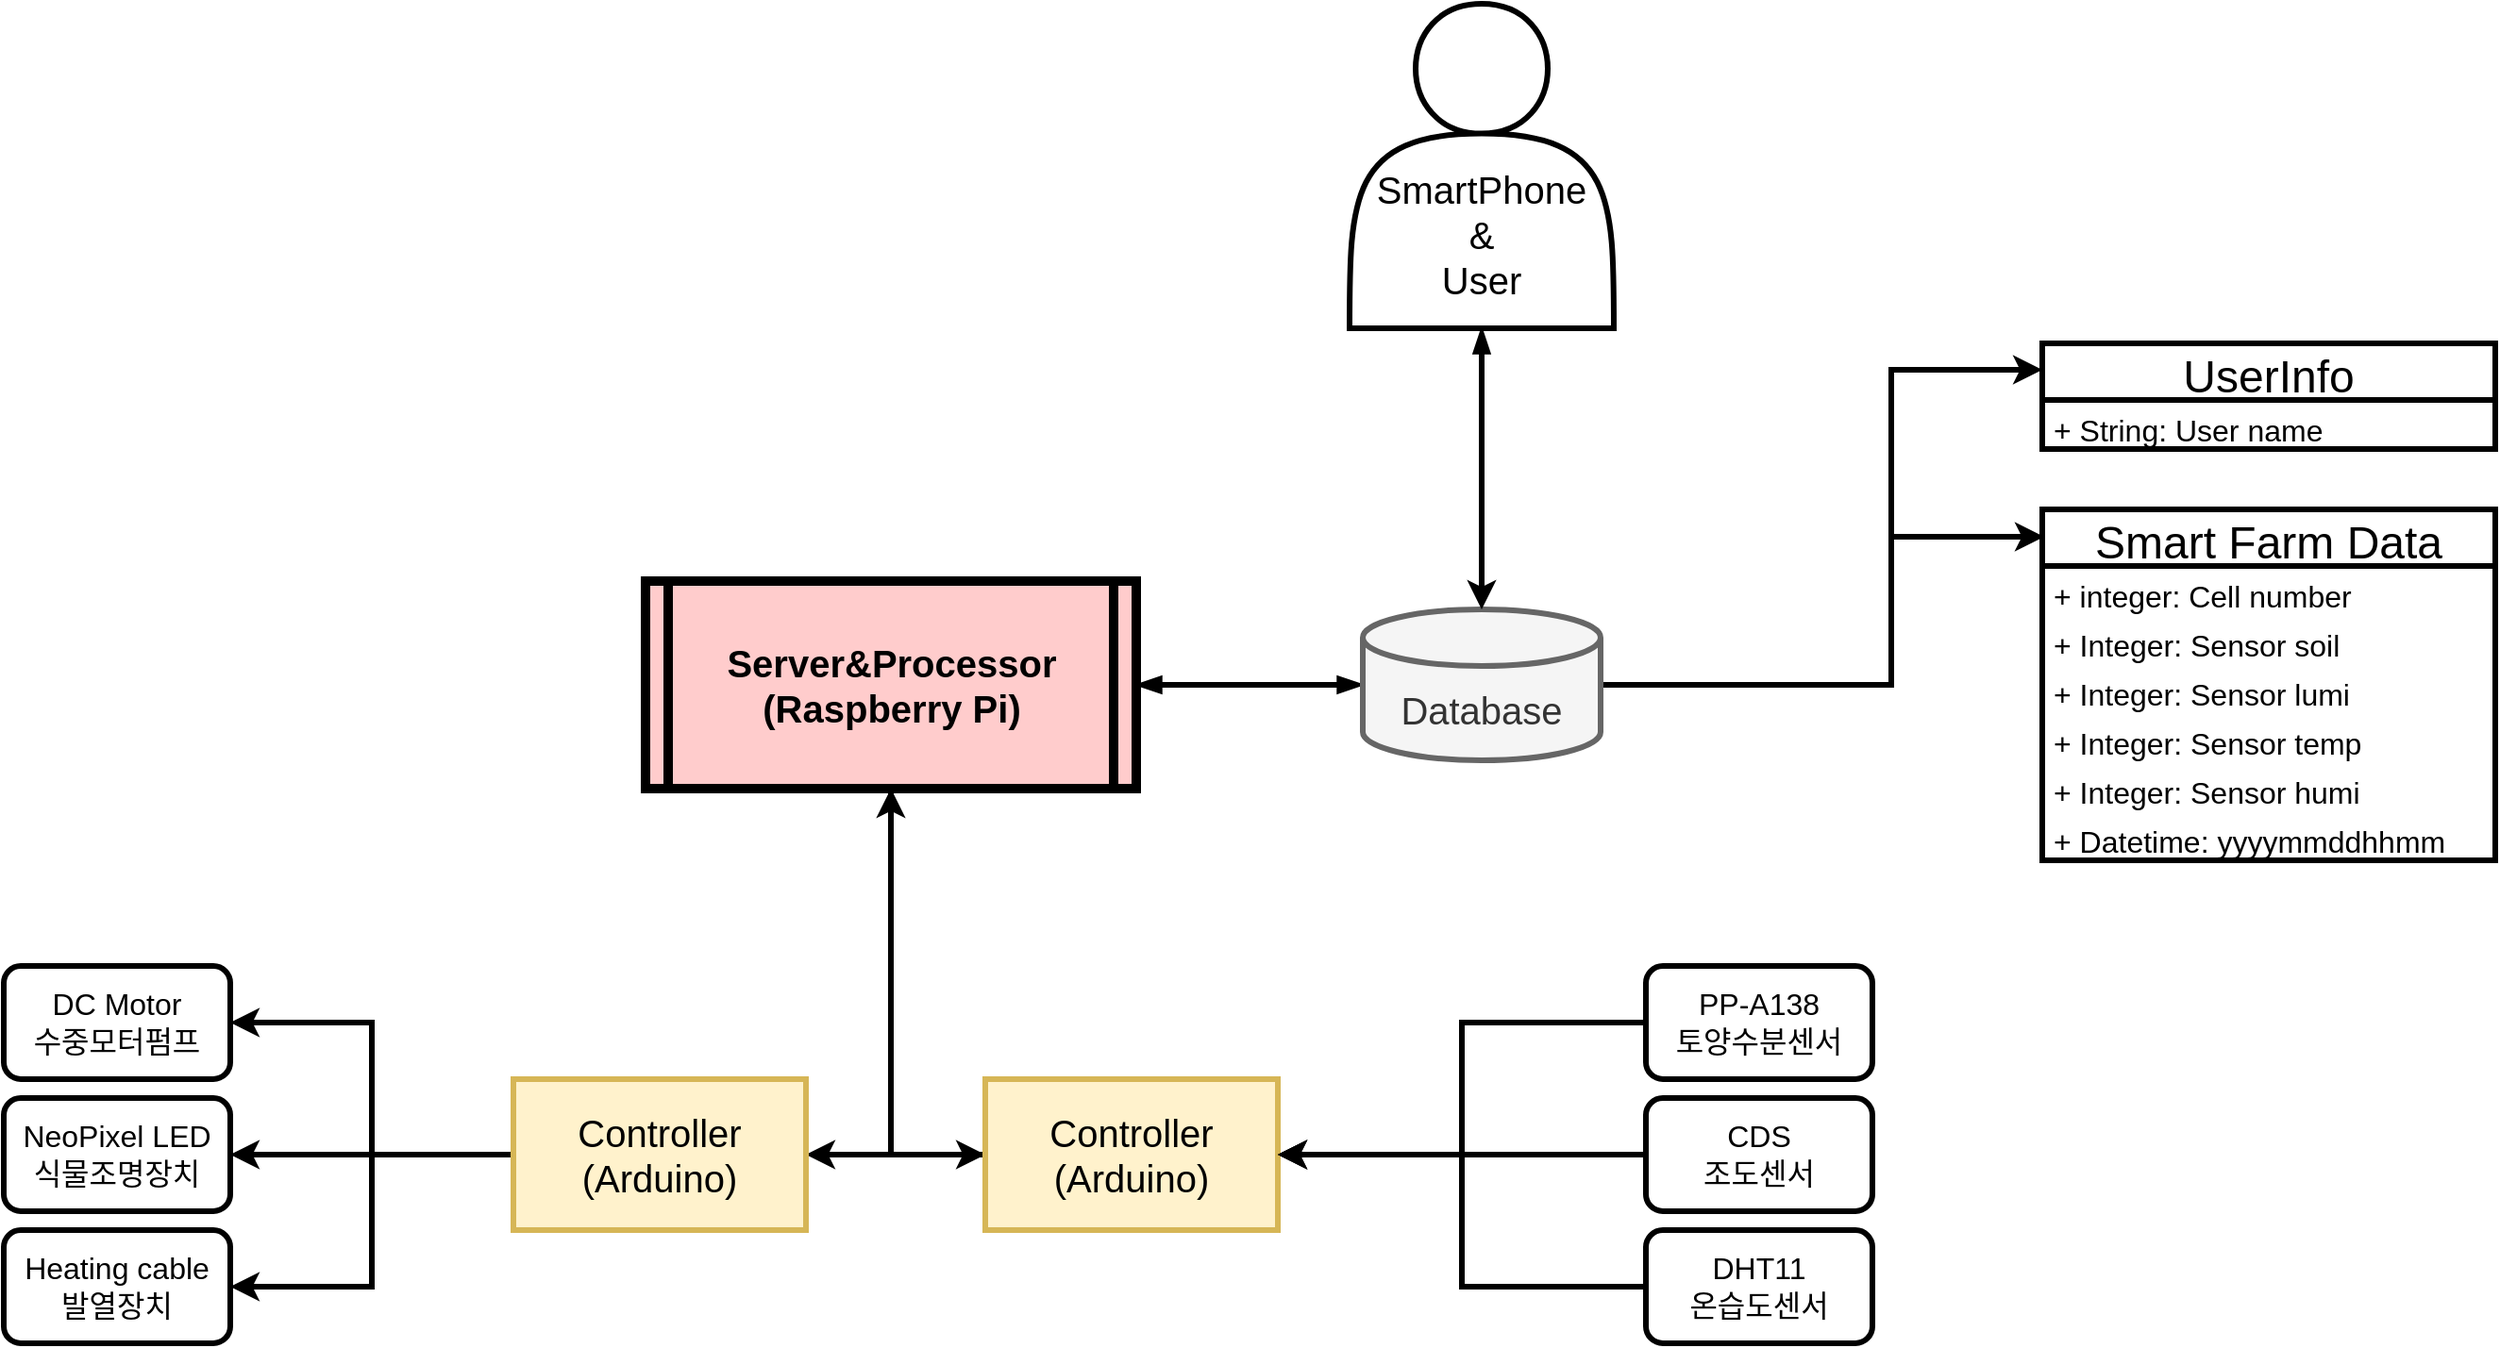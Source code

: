 <mxfile version="14.7.6" type="device"><diagram name="Page-1" id="c7558073-3199-34d8-9f00-42111426c3f3"><mxGraphModel dx="2743" dy="1901" grid="1" gridSize="10" guides="1" tooltips="1" connect="1" arrows="1" fold="1" page="1" pageScale="1" pageWidth="1169" pageHeight="827" background="#ffffff" math="0" shadow="0"><root><mxCell id="0"/><mxCell id="1" parent="0"/><mxCell id="mAzok97Fx_akdlN_9FRy-108" style="edgeStyle=orthogonalEdgeStyle;rounded=0;orthogonalLoop=1;jettySize=auto;html=1;entryX=0;entryY=0.5;entryDx=0;entryDy=0;fontSize=20;strokeWidth=3;" parent="1" source="5" target="mAzok97Fx_akdlN_9FRy-107" edge="1"><mxGeometry relative="1" as="geometry"><Array as="points"><mxPoint x="360" y="500"/></Array></mxGeometry></mxCell><mxCell id="mAzok97Fx_akdlN_9FRy-121" style="edgeStyle=orthogonalEdgeStyle;rounded=0;orthogonalLoop=1;jettySize=auto;html=1;entryX=1;entryY=0.5;entryDx=0;entryDy=0;fontSize=16;strokeWidth=3;" parent="1" source="5" target="mAzok97Fx_akdlN_9FRy-119" edge="1"><mxGeometry relative="1" as="geometry"/></mxCell><mxCell id="1xItjWvVLa9RcfE7MQvw-12" style="edgeStyle=orthogonalEdgeStyle;rounded=0;orthogonalLoop=1;jettySize=auto;html=1;entryX=0;entryY=0.5;entryDx=0;entryDy=0;entryPerimeter=0;startArrow=blockThin;startFill=1;endArrow=blockThin;endFill=1;strokeWidth=3;" edge="1" parent="1" source="5" target="mAzok97Fx_akdlN_9FRy-93"><mxGeometry relative="1" as="geometry"/></mxCell><mxCell id="5" value="Server&amp;Processor&#10;(Raspberry Pi)" style="shape=process;whiteSpace=wrap;align=center;verticalAlign=middle;size=0.048;fontStyle=1;strokeWidth=5;fillColor=#FFCCCC;fontSize=20;" parent="1" vertex="1"><mxGeometry x="230" y="196" width="260" height="110" as="geometry"/></mxCell><mxCell id="mAzok97Fx_akdlN_9FRy-115" style="edgeStyle=orthogonalEdgeStyle;rounded=0;orthogonalLoop=1;jettySize=auto;html=1;entryX=0;entryY=0.25;entryDx=0;entryDy=0;fontSize=16;strokeWidth=3;exitX=1;exitY=0.5;exitDx=0;exitDy=0;exitPerimeter=0;" parent="1" source="mAzok97Fx_akdlN_9FRy-93" target="mAzok97Fx_akdlN_9FRy-99" edge="1"><mxGeometry relative="1" as="geometry"><Array as="points"><mxPoint x="890" y="251"/><mxPoint x="890" y="84"/></Array></mxGeometry></mxCell><mxCell id="mAzok97Fx_akdlN_9FRy-116" style="edgeStyle=orthogonalEdgeStyle;rounded=0;orthogonalLoop=1;jettySize=auto;html=1;entryX=0.004;entryY=0.078;entryDx=0;entryDy=0;entryPerimeter=0;fontSize=16;strokeWidth=3;exitX=1;exitY=0.5;exitDx=0;exitDy=0;exitPerimeter=0;" parent="1" source="mAzok97Fx_akdlN_9FRy-93" target="mAzok97Fx_akdlN_9FRy-103" edge="1"><mxGeometry relative="1" as="geometry"><Array as="points"><mxPoint x="890" y="251"/><mxPoint x="890" y="173"/></Array></mxGeometry></mxCell><mxCell id="mAzok97Fx_akdlN_9FRy-93" value="Database" style="shape=cylinder3;whiteSpace=wrap;html=1;boundedLbl=1;backgroundOutline=1;size=15;fontSize=20;strokeWidth=3;fillColor=#f5f5f5;strokeColor=#666666;fontColor=#333333;" parent="1" vertex="1"><mxGeometry x="610" y="211" width="126" height="80" as="geometry"/></mxCell><mxCell id="1xItjWvVLa9RcfE7MQvw-11" style="edgeStyle=orthogonalEdgeStyle;rounded=0;orthogonalLoop=1;jettySize=auto;html=1;entryX=0.5;entryY=0;entryDx=0;entryDy=0;entryPerimeter=0;strokeWidth=3;startArrow=blockThin;startFill=1;" edge="1" parent="1" source="mAzok97Fx_akdlN_9FRy-94" target="mAzok97Fx_akdlN_9FRy-93"><mxGeometry relative="1" as="geometry"/></mxCell><mxCell id="mAzok97Fx_akdlN_9FRy-94" value="&lt;br&gt;&lt;br&gt;&lt;br&gt;SmartPhone&lt;br&gt;&amp;amp;&lt;br&gt;User" style="shape=actor;whiteSpace=wrap;html=1;fontSize=20;strokeWidth=3;" parent="1" vertex="1"><mxGeometry x="603" y="-110" width="140" height="172" as="geometry"/></mxCell><mxCell id="mAzok97Fx_akdlN_9FRy-99" value="UserInfo" style="swimlane;fontStyle=0;childLayout=stackLayout;horizontal=1;startSize=30;fillColor=none;horizontalStack=0;resizeParent=1;resizeParentMax=0;resizeLast=0;collapsible=1;marginBottom=0;fontSize=24;strokeWidth=3;" parent="1" vertex="1"><mxGeometry x="970" y="70" width="240" height="56" as="geometry"/></mxCell><mxCell id="mAzok97Fx_akdlN_9FRy-100" value="+ String: User name" style="text;strokeColor=none;fillColor=none;align=left;verticalAlign=top;spacingLeft=4;spacingRight=4;overflow=hidden;rotatable=0;points=[[0,0.5],[1,0.5]];portConstraint=eastwest;fontSize=16;" parent="mAzok97Fx_akdlN_9FRy-99" vertex="1"><mxGeometry y="30" width="240" height="26" as="geometry"/></mxCell><mxCell id="mAzok97Fx_akdlN_9FRy-103" value="Smart Farm Data" style="swimlane;fontStyle=0;childLayout=stackLayout;horizontal=1;startSize=30;fillColor=none;horizontalStack=0;resizeParent=1;resizeParentMax=0;resizeLast=0;collapsible=1;marginBottom=0;fontSize=24;strokeWidth=3;" parent="1" vertex="1"><mxGeometry x="970" y="158" width="240" height="186" as="geometry"/></mxCell><mxCell id="mAzok97Fx_akdlN_9FRy-104" value="+ integer: Cell number" style="text;strokeColor=none;fillColor=none;align=left;verticalAlign=top;spacingLeft=4;spacingRight=4;overflow=hidden;rotatable=0;points=[[0,0.5],[1,0.5]];portConstraint=eastwest;fontSize=16;" parent="mAzok97Fx_akdlN_9FRy-103" vertex="1"><mxGeometry y="30" width="240" height="26" as="geometry"/></mxCell><mxCell id="mAzok97Fx_akdlN_9FRy-105" value="+ Integer: Sensor soil" style="text;strokeColor=none;fillColor=none;align=left;verticalAlign=top;spacingLeft=4;spacingRight=4;overflow=hidden;rotatable=0;points=[[0,0.5],[1,0.5]];portConstraint=eastwest;fontSize=16;" parent="mAzok97Fx_akdlN_9FRy-103" vertex="1"><mxGeometry y="56" width="240" height="26" as="geometry"/></mxCell><mxCell id="mAzok97Fx_akdlN_9FRy-112" value="+ Integer: Sensor lumi" style="text;strokeColor=none;fillColor=none;align=left;verticalAlign=top;spacingLeft=4;spacingRight=4;overflow=hidden;rotatable=0;points=[[0,0.5],[1,0.5]];portConstraint=eastwest;fontSize=16;" parent="mAzok97Fx_akdlN_9FRy-103" vertex="1"><mxGeometry y="82" width="240" height="26" as="geometry"/></mxCell><mxCell id="mAzok97Fx_akdlN_9FRy-106" value="+ Integer: Sensor temp" style="text;strokeColor=none;fillColor=none;align=left;verticalAlign=top;spacingLeft=4;spacingRight=4;overflow=hidden;rotatable=0;points=[[0,0.5],[1,0.5]];portConstraint=eastwest;fontSize=16;" parent="mAzok97Fx_akdlN_9FRy-103" vertex="1"><mxGeometry y="108" width="240" height="26" as="geometry"/></mxCell><mxCell id="mAzok97Fx_akdlN_9FRy-113" value="+ Integer: Sensor humi" style="text;strokeColor=none;fillColor=none;align=left;verticalAlign=top;spacingLeft=4;spacingRight=4;overflow=hidden;rotatable=0;points=[[0,0.5],[1,0.5]];portConstraint=eastwest;fontSize=16;" parent="mAzok97Fx_akdlN_9FRy-103" vertex="1"><mxGeometry y="134" width="240" height="26" as="geometry"/></mxCell><mxCell id="mAzok97Fx_akdlN_9FRy-114" value="+ Datetime: yyyymmddhhmm" style="text;strokeColor=none;fillColor=none;align=left;verticalAlign=top;spacingLeft=4;spacingRight=4;overflow=hidden;rotatable=0;points=[[0,0.5],[1,0.5]];portConstraint=eastwest;fontSize=16;" parent="mAzok97Fx_akdlN_9FRy-103" vertex="1"><mxGeometry y="160" width="240" height="26" as="geometry"/></mxCell><mxCell id="mAzok97Fx_akdlN_9FRy-109" style="edgeStyle=orthogonalEdgeStyle;rounded=0;orthogonalLoop=1;jettySize=auto;html=1;fontSize=20;strokeWidth=3;entryX=0.5;entryY=1;entryDx=0;entryDy=0;" parent="1" source="mAzok97Fx_akdlN_9FRy-107" target="5" edge="1"><mxGeometry relative="1" as="geometry"><mxPoint x="305" y="470" as="targetPoint"/><Array as="points"><mxPoint x="360" y="500"/></Array></mxGeometry></mxCell><mxCell id="mAzok97Fx_akdlN_9FRy-107" value="Controller&lt;br style=&quot;font-size: 20px;&quot;&gt;(Arduino)" style="rounded=0;whiteSpace=wrap;html=1;fontSize=20;strokeWidth=3;fillColor=#fff2cc;strokeColor=#d6b656;" parent="1" vertex="1"><mxGeometry x="410" y="460" width="155" height="80" as="geometry"/></mxCell><mxCell id="1xItjWvVLa9RcfE7MQvw-7" style="edgeStyle=orthogonalEdgeStyle;rounded=0;orthogonalLoop=1;jettySize=auto;html=1;exitX=0;exitY=0.5;exitDx=0;exitDy=0;entryX=1;entryY=0.5;entryDx=0;entryDy=0;strokeWidth=3;" edge="1" parent="1" source="mAzok97Fx_akdlN_9FRy-119" target="mAzok97Fx_akdlN_9FRy-127"><mxGeometry relative="1" as="geometry"/></mxCell><mxCell id="1xItjWvVLa9RcfE7MQvw-8" style="edgeStyle=orthogonalEdgeStyle;rounded=0;orthogonalLoop=1;jettySize=auto;html=1;exitX=0;exitY=0.5;exitDx=0;exitDy=0;entryX=1;entryY=0.5;entryDx=0;entryDy=0;strokeWidth=3;" edge="1" parent="1" source="mAzok97Fx_akdlN_9FRy-119" target="mAzok97Fx_akdlN_9FRy-125"><mxGeometry relative="1" as="geometry"/></mxCell><mxCell id="1xItjWvVLa9RcfE7MQvw-9" style="edgeStyle=orthogonalEdgeStyle;rounded=0;orthogonalLoop=1;jettySize=auto;html=1;exitX=0;exitY=0.5;exitDx=0;exitDy=0;entryX=1;entryY=0.5;entryDx=0;entryDy=0;strokeWidth=3;" edge="1" parent="1" source="mAzok97Fx_akdlN_9FRy-119" target="mAzok97Fx_akdlN_9FRy-126"><mxGeometry relative="1" as="geometry"/></mxCell><mxCell id="mAzok97Fx_akdlN_9FRy-119" value="Controller&lt;br style=&quot;font-size: 20px;&quot;&gt;(Arduino)" style="rounded=0;whiteSpace=wrap;html=1;fontSize=20;strokeWidth=3;fillColor=#fff2cc;strokeColor=#d6b656;" parent="1" vertex="1"><mxGeometry x="160" y="460" width="155" height="80" as="geometry"/></mxCell><mxCell id="mAzok97Fx_akdlN_9FRy-128" style="edgeStyle=orthogonalEdgeStyle;rounded=0;orthogonalLoop=1;jettySize=auto;html=1;entryX=1;entryY=0.5;entryDx=0;entryDy=0;fontSize=16;strokeWidth=3;" parent="1" source="mAzok97Fx_akdlN_9FRy-122" target="mAzok97Fx_akdlN_9FRy-107" edge="1"><mxGeometry relative="1" as="geometry"/></mxCell><mxCell id="mAzok97Fx_akdlN_9FRy-122" value="PP-A138&lt;br&gt;토양수분센서" style="rounded=1;whiteSpace=wrap;html=1;fontSize=16;strokeWidth=3;" parent="1" vertex="1"><mxGeometry x="760" y="400" width="120" height="60" as="geometry"/></mxCell><mxCell id="mAzok97Fx_akdlN_9FRy-132" style="edgeStyle=orthogonalEdgeStyle;rounded=0;orthogonalLoop=1;jettySize=auto;html=1;entryX=1;entryY=0.5;entryDx=0;entryDy=0;fontSize=16;strokeWidth=3;" parent="1" source="mAzok97Fx_akdlN_9FRy-123" target="mAzok97Fx_akdlN_9FRy-107" edge="1"><mxGeometry relative="1" as="geometry"/></mxCell><mxCell id="mAzok97Fx_akdlN_9FRy-123" value="CDS&lt;br&gt;조도센서" style="rounded=1;whiteSpace=wrap;html=1;fontSize=16;strokeWidth=3;" parent="1" vertex="1"><mxGeometry x="760" y="470" width="120" height="60" as="geometry"/></mxCell><mxCell id="mAzok97Fx_akdlN_9FRy-131" style="edgeStyle=orthogonalEdgeStyle;rounded=0;orthogonalLoop=1;jettySize=auto;html=1;entryX=1;entryY=0.5;entryDx=0;entryDy=0;fontSize=16;strokeWidth=3;" parent="1" source="mAzok97Fx_akdlN_9FRy-124" target="mAzok97Fx_akdlN_9FRy-107" edge="1"><mxGeometry relative="1" as="geometry"/></mxCell><mxCell id="mAzok97Fx_akdlN_9FRy-124" value="DHT11&lt;br&gt;온습도센서" style="rounded=1;whiteSpace=wrap;html=1;fontSize=16;strokeWidth=3;" parent="1" vertex="1"><mxGeometry x="760" y="540" width="120" height="60" as="geometry"/></mxCell><mxCell id="mAzok97Fx_akdlN_9FRy-125" value="DC Motor&lt;br&gt;수중모터펌프" style="rounded=1;whiteSpace=wrap;html=1;fontSize=16;strokeWidth=3;" parent="1" vertex="1"><mxGeometry x="-110" y="400" width="120" height="60" as="geometry"/></mxCell><mxCell id="mAzok97Fx_akdlN_9FRy-126" value="NeoPixel LED&lt;br&gt;식물조명장치" style="rounded=1;whiteSpace=wrap;html=1;fontSize=16;strokeWidth=3;" parent="1" vertex="1"><mxGeometry x="-110" y="470" width="120" height="60" as="geometry"/></mxCell><mxCell id="mAzok97Fx_akdlN_9FRy-127" value="Heating cable&lt;br&gt;발열장치" style="rounded=1;whiteSpace=wrap;html=1;fontSize=16;strokeWidth=3;" parent="1" vertex="1"><mxGeometry x="-110" y="540" width="120" height="60" as="geometry"/></mxCell></root></mxGraphModel></diagram></mxfile>